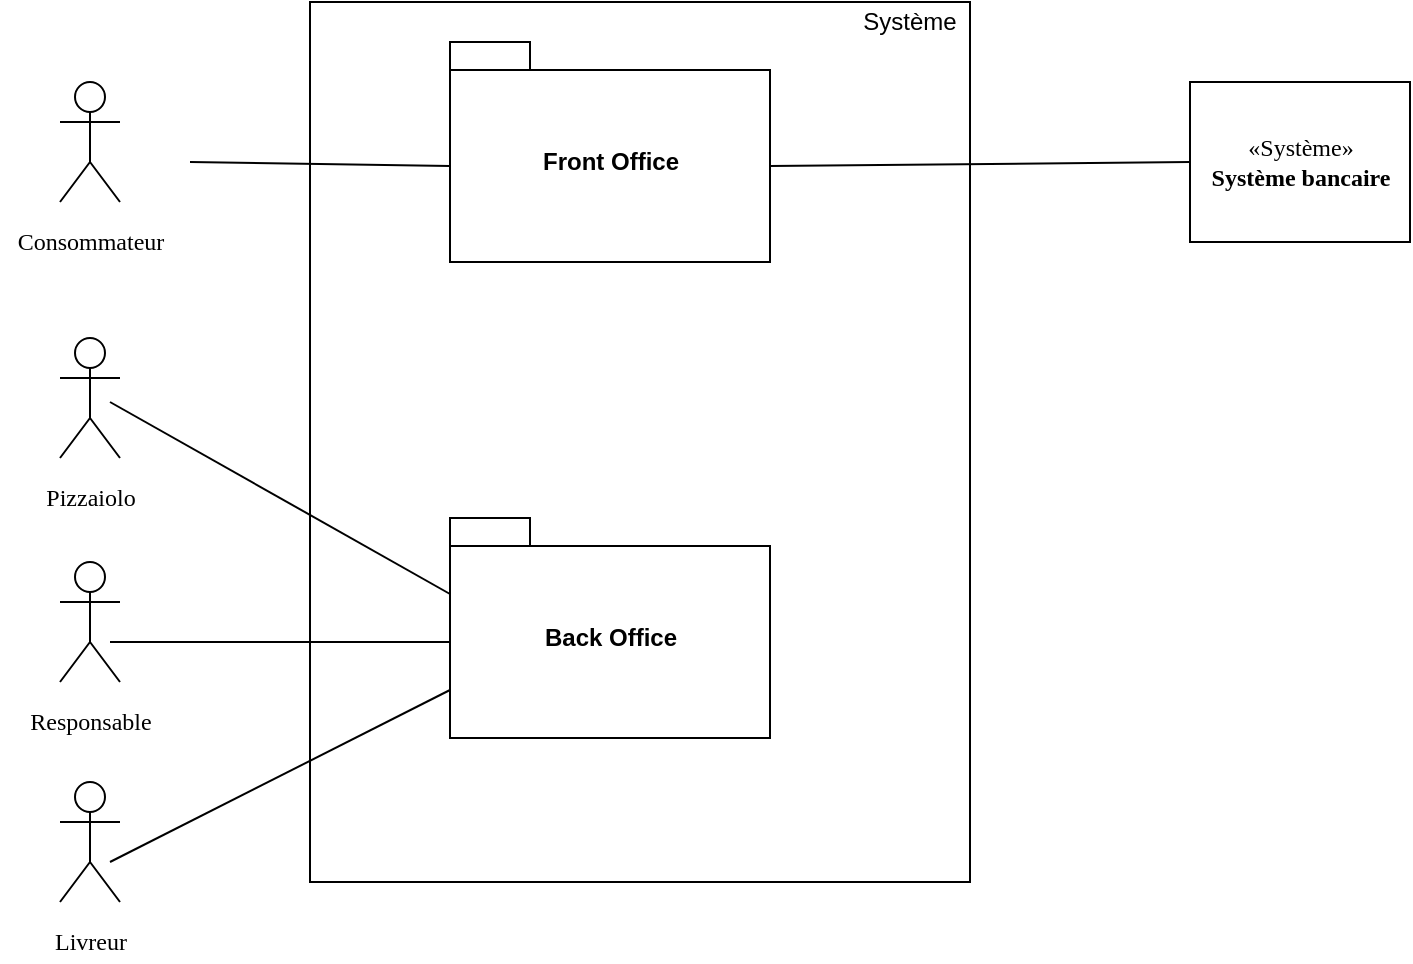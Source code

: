 <mxfile version="12.9.9" type="device"><diagram name="Page-1" id="e7e014a7-5840-1c2e-5031-d8a46d1fe8dd"><mxGraphModel dx="1152" dy="663" grid="1" gridSize="10" guides="1" tooltips="1" connect="1" arrows="1" fold="1" page="1" pageScale="1" pageWidth="1169" pageHeight="826" background="#ffffff" math="0" shadow="0"><root><mxCell id="0"/><mxCell id="1" parent="0"/><mxCell id="muG9PqwCkSkDUUxwjk4Y-56" value="" style="group" parent="1" vertex="1" connectable="0"><mxGeometry x="90" y="240" width="65" height="90" as="geometry"/></mxCell><mxCell id="muG9PqwCkSkDUUxwjk4Y-57" value="Actor" style="shape=umlActor;verticalLabelPosition=bottom;labelBackgroundColor=#ffffff;verticalAlign=top;html=1;noLabel=1;fontColor=none;" parent="muG9PqwCkSkDUUxwjk4Y-56" vertex="1"><mxGeometry x="5" width="30" height="60" as="geometry"/></mxCell><mxCell id="muG9PqwCkSkDUUxwjk4Y-58" value="Consommateur" style="text;html=1;align=center;verticalAlign=middle;resizable=0;points=[];autosize=1;fontFamily=Times New Roman;fontColor=none;" parent="muG9PqwCkSkDUUxwjk4Y-56" vertex="1"><mxGeometry x="-25" y="70" width="90" height="20" as="geometry"/></mxCell><mxCell id="muG9PqwCkSkDUUxwjk4Y-59" value="«Système»&lt;br&gt;&lt;b&gt;Système bancaire&lt;br&gt;&lt;/b&gt;" style="html=1;labelBackgroundColor=none;fontFamily=Times New Roman;fontColor=none;" parent="1" vertex="1"><mxGeometry x="660" y="240" width="110" height="80" as="geometry"/></mxCell><mxCell id="DjKOvxgOon_p-S-ThRAe-1" value="" style="rounded=0;whiteSpace=wrap;html=1;" parent="1" vertex="1"><mxGeometry x="220" y="200" width="330" height="440" as="geometry"/></mxCell><mxCell id="DjKOvxgOon_p-S-ThRAe-2" value="Système" style="text;html=1;strokeColor=none;fillColor=none;align=center;verticalAlign=middle;whiteSpace=wrap;rounded=0;" parent="1" vertex="1"><mxGeometry x="500" y="200" width="40" height="20" as="geometry"/></mxCell><mxCell id="DjKOvxgOon_p-S-ThRAe-3" value="Back Office" style="shape=folder;fontStyle=1;spacingTop=10;tabWidth=40;tabHeight=14;tabPosition=left;html=1;" parent="1" vertex="1"><mxGeometry x="290" y="458" width="160" height="110" as="geometry"/></mxCell><mxCell id="DjKOvxgOon_p-S-ThRAe-4" value="Front Office" style="shape=folder;fontStyle=1;spacingTop=10;tabWidth=40;tabHeight=14;tabPosition=left;html=1;" parent="1" vertex="1"><mxGeometry x="290" y="220" width="160" height="110" as="geometry"/></mxCell><mxCell id="DjKOvxgOon_p-S-ThRAe-6" value="" style="endArrow=none;html=1;entryX=0;entryY=0;entryDx=0;entryDy=62;entryPerimeter=0;" parent="1" target="DjKOvxgOon_p-S-ThRAe-4" edge="1"><mxGeometry width="50" height="50" relative="1" as="geometry"><mxPoint x="160" y="280" as="sourcePoint"/><mxPoint x="610" y="310" as="targetPoint"/></mxGeometry></mxCell><mxCell id="DjKOvxgOon_p-S-ThRAe-7" value="" style="endArrow=none;html=1;entryX=0;entryY=0;entryDx=0;entryDy=38;entryPerimeter=0;" parent="1" target="DjKOvxgOon_p-S-ThRAe-3" edge="1"><mxGeometry width="50" height="50" relative="1" as="geometry"><mxPoint x="120" y="400" as="sourcePoint"/><mxPoint x="610" y="310" as="targetPoint"/></mxGeometry></mxCell><mxCell id="DjKOvxgOon_p-S-ThRAe-8" value="" style="endArrow=none;html=1;entryX=0;entryY=0;entryDx=0;entryDy=62;entryPerimeter=0;" parent="1" target="DjKOvxgOon_p-S-ThRAe-3" edge="1"><mxGeometry width="50" height="50" relative="1" as="geometry"><mxPoint x="120" y="520" as="sourcePoint"/><mxPoint x="610" y="310" as="targetPoint"/></mxGeometry></mxCell><mxCell id="DjKOvxgOon_p-S-ThRAe-9" value="" style="group" parent="1" vertex="1" connectable="0"><mxGeometry x="90" y="480" width="60" height="90" as="geometry"/></mxCell><mxCell id="DjKOvxgOon_p-S-ThRAe-10" value="Actor" style="shape=umlActor;verticalLabelPosition=bottom;labelBackgroundColor=#ffffff;verticalAlign=top;html=1;noLabel=1;fontColor=none;" parent="DjKOvxgOon_p-S-ThRAe-9" vertex="1"><mxGeometry x="5" width="30" height="60" as="geometry"/></mxCell><mxCell id="DjKOvxgOon_p-S-ThRAe-11" value="Responsable" style="text;html=1;align=center;verticalAlign=middle;resizable=0;points=[];autosize=1;fontFamily=Times New Roman;fontColor=none;" parent="DjKOvxgOon_p-S-ThRAe-9" vertex="1"><mxGeometry x="-20" y="70" width="80" height="20" as="geometry"/></mxCell><mxCell id="DjKOvxgOon_p-S-ThRAe-12" value="" style="group" parent="1" vertex="1" connectable="0"><mxGeometry x="90" y="368" width="50" height="90" as="geometry"/></mxCell><mxCell id="DjKOvxgOon_p-S-ThRAe-13" value="Actor" style="shape=umlActor;verticalLabelPosition=bottom;labelBackgroundColor=#ffffff;verticalAlign=top;html=1;noLabel=1;fontColor=none;" parent="DjKOvxgOon_p-S-ThRAe-12" vertex="1"><mxGeometry x="5" width="30" height="60" as="geometry"/></mxCell><mxCell id="DjKOvxgOon_p-S-ThRAe-14" value="Pizzaiolo" style="text;html=1;align=center;verticalAlign=middle;resizable=0;points=[];autosize=1;fontFamily=Times New Roman;fontColor=none;" parent="DjKOvxgOon_p-S-ThRAe-12" vertex="1"><mxGeometry x="-10" y="70" width="60" height="20" as="geometry"/></mxCell><mxCell id="DjKOvxgOon_p-S-ThRAe-15" value="" style="group" parent="1" vertex="1" connectable="0"><mxGeometry x="90" y="590" width="60" height="90" as="geometry"/></mxCell><mxCell id="DjKOvxgOon_p-S-ThRAe-16" value="Actor" style="shape=umlActor;verticalLabelPosition=bottom;labelBackgroundColor=#ffffff;verticalAlign=top;html=1;noLabel=1;fontColor=none;" parent="DjKOvxgOon_p-S-ThRAe-15" vertex="1"><mxGeometry x="5" width="30" height="60" as="geometry"/></mxCell><mxCell id="DjKOvxgOon_p-S-ThRAe-17" value="Livreur" style="text;html=1;align=center;verticalAlign=middle;resizable=0;points=[];autosize=1;fontFamily=Times New Roman;fontColor=none;" parent="DjKOvxgOon_p-S-ThRAe-15" vertex="1"><mxGeometry x="-5" y="70" width="50" height="20" as="geometry"/></mxCell><mxCell id="DjKOvxgOon_p-S-ThRAe-20" value="" style="endArrow=none;html=1;entryX=0;entryY=0;entryDx=0;entryDy=86;entryPerimeter=0;" parent="1" target="DjKOvxgOon_p-S-ThRAe-3" edge="1"><mxGeometry width="50" height="50" relative="1" as="geometry"><mxPoint x="120" y="630" as="sourcePoint"/><mxPoint x="300" y="576" as="targetPoint"/></mxGeometry></mxCell><mxCell id="QDiJmV6Pe6kGmeV-ygiO-3" value="" style="endArrow=none;html=1;entryX=0;entryY=0.5;entryDx=0;entryDy=0;exitX=0;exitY=0;exitDx=160;exitDy=62;exitPerimeter=0;" edge="1" parent="1" source="DjKOvxgOon_p-S-ThRAe-4" target="muG9PqwCkSkDUUxwjk4Y-59"><mxGeometry width="50" height="50" relative="1" as="geometry"><mxPoint x="560" y="350" as="sourcePoint"/><mxPoint x="610" y="300" as="targetPoint"/></mxGeometry></mxCell></root></mxGraphModel></diagram></mxfile>